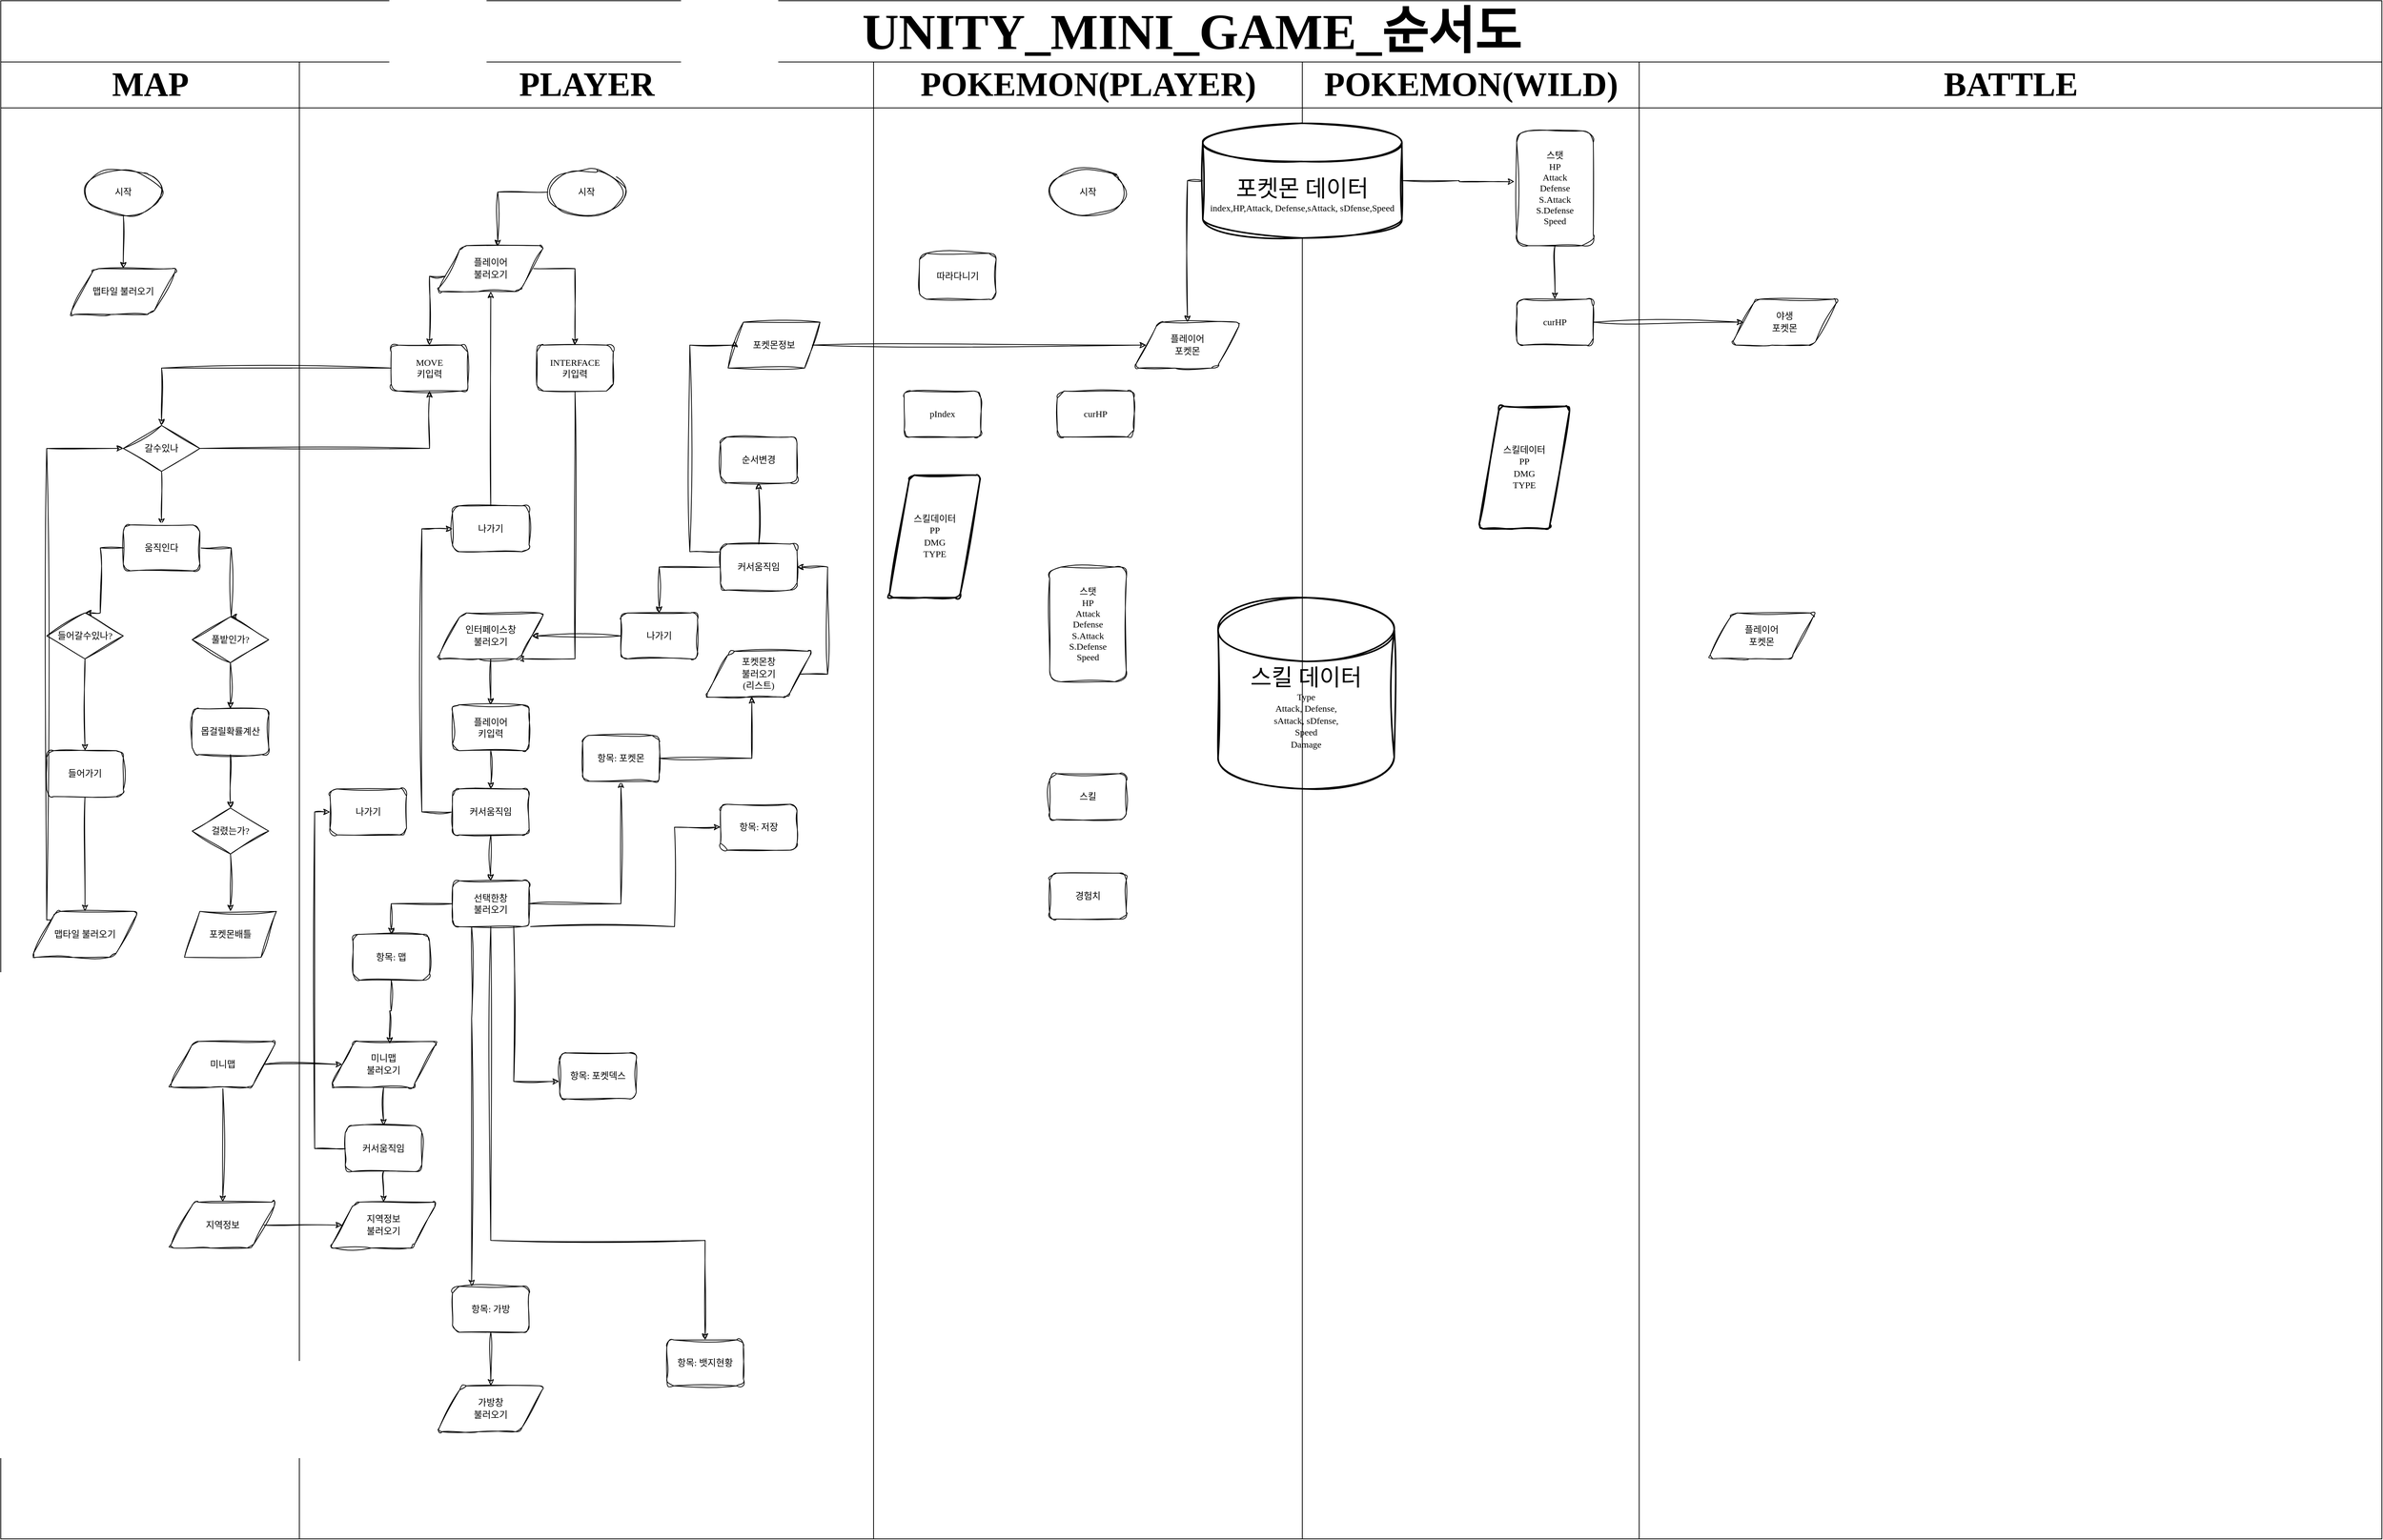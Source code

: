 <mxfile version="24.7.16">
  <diagram name="Page-1" id="74e2e168-ea6b-b213-b513-2b3c1d86103e">
    <mxGraphModel dx="3188" dy="1981" grid="1" gridSize="10" guides="1" tooltips="1" connect="1" arrows="1" fold="1" page="1" pageScale="1" pageWidth="1100" pageHeight="850" background="none" math="0" shadow="0">
      <root>
        <mxCell id="0" />
        <mxCell id="1" parent="0" />
        <mxCell id="77e6c97f196da883-1" value="&lt;font style=&quot;font-size: 66px;&quot;&gt;UNITY_MINI_GAME_순서도&lt;/font&gt;" style="swimlane;html=1;childLayout=stackLayout;startSize=80;rounded=0;shadow=0;labelBackgroundColor=none;strokeWidth=1;fontFamily=d2coding;fontSize=8;align=center;fillColor=default;" parent="1" vertex="1">
          <mxGeometry x="-340" y="-130" width="3110" height="2010" as="geometry" />
        </mxCell>
        <mxCell id="77e6c97f196da883-2" value="&lt;font style=&quot;font-size: 44px;&quot;&gt;MAP&lt;/font&gt;" style="swimlane;html=1;startSize=60;fontFamily=d2coding;" parent="77e6c97f196da883-1" vertex="1">
          <mxGeometry y="80" width="390" height="1930" as="geometry" />
        </mxCell>
        <mxCell id="EqBQepztjrXs0x6iY2Cr-128" style="edgeStyle=orthogonalEdgeStyle;rounded=0;sketch=1;hachureGap=4;jiggle=2;curveFitting=1;orthogonalLoop=1;jettySize=auto;html=1;entryX=0.5;entryY=0;entryDx=0;entryDy=0;fontFamily=Architects Daughter;fontSource=https%3A%2F%2Ffonts.googleapis.com%2Fcss%3Ffamily%3DArchitects%2BDaughter;" edge="1" parent="77e6c97f196da883-2" source="EqBQepztjrXs0x6iY2Cr-9" target="EqBQepztjrXs0x6iY2Cr-23">
          <mxGeometry relative="1" as="geometry" />
        </mxCell>
        <mxCell id="EqBQepztjrXs0x6iY2Cr-9" value="&lt;span style=&quot;font-size: 12px;&quot;&gt;들어가기&lt;/span&gt;" style="rounded=1;whiteSpace=wrap;html=1;shadow=0;labelBackgroundColor=none;strokeWidth=1;fontFamily=d2coding;fontSize=8;align=center;sketch=1;curveFitting=1;jiggle=2;" vertex="1" parent="77e6c97f196da883-2">
          <mxGeometry x="60" y="900" width="100" height="60" as="geometry" />
        </mxCell>
        <mxCell id="EqBQepztjrXs0x6iY2Cr-2" value="&lt;font style=&quot;font-size: 12px;&quot;&gt;시작&lt;/font&gt;" style="strokeWidth=1;html=1;shape=mxgraph.flowchart.start_1;whiteSpace=wrap;sketch=1;hachureGap=4;jiggle=2;curveFitting=1;fontFamily=d2coding;" vertex="1" parent="77e6c97f196da883-2">
          <mxGeometry x="110" y="140" width="100" height="60" as="geometry" />
        </mxCell>
        <mxCell id="EqBQepztjrXs0x6iY2Cr-11" style="edgeStyle=orthogonalEdgeStyle;rounded=0;sketch=1;hachureGap=4;jiggle=2;curveFitting=1;orthogonalLoop=1;jettySize=auto;html=1;entryX=0.5;entryY=0;entryDx=0;entryDy=0;fontFamily=Architects Daughter;fontSource=https%3A%2F%2Ffonts.googleapis.com%2Fcss%3Ffamily%3DArchitects%2BDaughter;" edge="1" parent="77e6c97f196da883-2" source="EqBQepztjrXs0x6iY2Cr-2" target="EqBQepztjrXs0x6iY2Cr-6">
          <mxGeometry relative="1" as="geometry" />
        </mxCell>
        <mxCell id="EqBQepztjrXs0x6iY2Cr-6" value="&lt;font face=&quot;d2coding&quot;&gt;맵타일 불러오기&lt;/font&gt;" style="shape=parallelogram;html=1;strokeWidth=1;perimeter=parallelogramPerimeter;whiteSpace=wrap;rounded=1;arcSize=12;size=0.23;hachureGap=4;fontFamily=Architects Daughter;fontSource=https%3A%2F%2Ffonts.googleapis.com%2Fcss%3Ffamily%3DArchitects%2BDaughter;fontStyle=0;strokeColor=default;sketch=1;curveFitting=1;jiggle=2;" vertex="1" parent="77e6c97f196da883-2">
          <mxGeometry x="90" y="270" width="140" height="60" as="geometry" />
        </mxCell>
        <mxCell id="EqBQepztjrXs0x6iY2Cr-23" value="&lt;font face=&quot;d2coding&quot;&gt;맵타일 불러오기&lt;/font&gt;" style="shape=parallelogram;html=1;strokeWidth=1;perimeter=parallelogramPerimeter;whiteSpace=wrap;rounded=1;arcSize=12;size=0.23;hachureGap=4;fontFamily=Architects Daughter;fontSource=https%3A%2F%2Ffonts.googleapis.com%2Fcss%3Ffamily%3DArchitects%2BDaughter;fontStyle=0;strokeColor=default;sketch=1;curveFitting=1;jiggle=2;" vertex="1" parent="77e6c97f196da883-2">
          <mxGeometry x="40" y="1110" width="140" height="60" as="geometry" />
        </mxCell>
        <mxCell id="EqBQepztjrXs0x6iY2Cr-127" style="edgeStyle=orthogonalEdgeStyle;rounded=0;sketch=1;hachureGap=4;jiggle=2;curveFitting=1;orthogonalLoop=1;jettySize=auto;html=1;entryX=0.5;entryY=0;entryDx=0;entryDy=0;fontFamily=Architects Daughter;fontSource=https%3A%2F%2Ffonts.googleapis.com%2Fcss%3Ffamily%3DArchitects%2BDaughter;" edge="1" parent="77e6c97f196da883-2" source="EqBQepztjrXs0x6iY2Cr-10" target="EqBQepztjrXs0x6iY2Cr-9">
          <mxGeometry relative="1" as="geometry" />
        </mxCell>
        <mxCell id="EqBQepztjrXs0x6iY2Cr-10" value="&lt;font style=&quot;font-size: 12px;&quot;&gt;들어갈수있나?&lt;/font&gt;" style="rhombus;whiteSpace=wrap;html=1;rounded=0;shadow=0;labelBackgroundColor=none;strokeWidth=1;fontFamily=d2coding;fontSize=8;align=center;sketch=1;curveFitting=1;jiggle=2;" vertex="1" parent="77e6c97f196da883-2">
          <mxGeometry x="60" y="720" width="100" height="60" as="geometry" />
        </mxCell>
        <mxCell id="77e6c97f196da883-3" value="&lt;font style=&quot;font-size: 44px;&quot;&gt;PLAYER&lt;/font&gt;" style="swimlane;html=1;startSize=60;fontFamily=d2coding;" parent="1" vertex="1">
          <mxGeometry x="50" y="-50" width="750" height="1930" as="geometry" />
        </mxCell>
        <mxCell id="EqBQepztjrXs0x6iY2Cr-15" style="edgeStyle=orthogonalEdgeStyle;rounded=0;sketch=1;hachureGap=4;jiggle=2;curveFitting=1;orthogonalLoop=1;jettySize=auto;html=1;entryX=0.5;entryY=0;entryDx=0;entryDy=0;fontFamily=Architects Daughter;fontSource=https%3A%2F%2Ffonts.googleapis.com%2Fcss%3Ffamily%3DArchitects%2BDaughter;" edge="1" parent="77e6c97f196da883-3" source="EqBQepztjrXs0x6iY2Cr-3" target="EqBQepztjrXs0x6iY2Cr-4">
          <mxGeometry relative="1" as="geometry" />
        </mxCell>
        <mxCell id="EqBQepztjrXs0x6iY2Cr-3" value="&lt;font style=&quot;font-size: 12px;&quot;&gt;갈수있나&lt;/font&gt;" style="rhombus;whiteSpace=wrap;html=1;rounded=0;shadow=0;labelBackgroundColor=none;strokeWidth=1;fontFamily=d2coding;fontSize=8;align=center;sketch=1;curveFitting=1;jiggle=2;" vertex="1" parent="77e6c97f196da883-3">
          <mxGeometry x="-230" y="475" width="100" height="60" as="geometry" />
        </mxCell>
        <mxCell id="EqBQepztjrXs0x6iY2Cr-25" style="edgeStyle=orthogonalEdgeStyle;rounded=0;sketch=1;hachureGap=4;jiggle=2;curveFitting=1;orthogonalLoop=1;jettySize=auto;html=1;fontFamily=Architects Daughter;fontSource=https%3A%2F%2Ffonts.googleapis.com%2Fcss%3Ffamily%3DArchitects%2BDaughter;entryX=0.5;entryY=0;entryDx=0;entryDy=0;" edge="1" parent="77e6c97f196da883-3" source="EqBQepztjrXs0x6iY2Cr-4" target="EqBQepztjrXs0x6iY2Cr-5">
          <mxGeometry relative="1" as="geometry">
            <mxPoint x="-90" y="720" as="targetPoint" />
            <Array as="points">
              <mxPoint x="-89" y="635" />
            </Array>
          </mxGeometry>
        </mxCell>
        <mxCell id="EqBQepztjrXs0x6iY2Cr-4" value="&lt;font style=&quot;font-size: 12px;&quot;&gt;움직인다&lt;/font&gt;" style="rounded=1;whiteSpace=wrap;html=1;shadow=0;labelBackgroundColor=none;strokeWidth=1;fontFamily=d2coding;fontSize=8;align=center;sketch=1;curveFitting=1;jiggle=2;" vertex="1" parent="77e6c97f196da883-3">
          <mxGeometry x="-230" y="605" width="100" height="60" as="geometry" />
        </mxCell>
        <mxCell id="EqBQepztjrXs0x6iY2Cr-19" style="edgeStyle=orthogonalEdgeStyle;rounded=0;sketch=1;hachureGap=4;jiggle=2;curveFitting=1;orthogonalLoop=1;jettySize=auto;html=1;entryX=0.5;entryY=0;entryDx=0;entryDy=0;fontFamily=Architects Daughter;fontSource=https%3A%2F%2Ffonts.googleapis.com%2Fcss%3Ffamily%3DArchitects%2BDaughter;" edge="1" parent="77e6c97f196da883-3" source="EqBQepztjrXs0x6iY2Cr-5" target="EqBQepztjrXs0x6iY2Cr-7">
          <mxGeometry relative="1" as="geometry" />
        </mxCell>
        <mxCell id="EqBQepztjrXs0x6iY2Cr-5" value="&lt;font style=&quot;font-size: 12px;&quot;&gt;풀밭인가?&lt;/font&gt;" style="rhombus;whiteSpace=wrap;html=1;rounded=0;shadow=0;labelBackgroundColor=none;strokeWidth=1;fontFamily=d2coding;fontSize=8;align=center;sketch=1;curveFitting=1;jiggle=2;" vertex="1" parent="77e6c97f196da883-3">
          <mxGeometry x="-140" y="725" width="100" height="60" as="geometry" />
        </mxCell>
        <mxCell id="EqBQepztjrXs0x6iY2Cr-22" style="edgeStyle=orthogonalEdgeStyle;rounded=0;sketch=1;hachureGap=4;jiggle=2;curveFitting=1;orthogonalLoop=1;jettySize=auto;html=1;entryX=0.5;entryY=0;entryDx=0;entryDy=0;fontFamily=Architects Daughter;fontSource=https%3A%2F%2Ffonts.googleapis.com%2Fcss%3Ffamily%3DArchitects%2BDaughter;" edge="1" parent="77e6c97f196da883-3" source="EqBQepztjrXs0x6iY2Cr-7" target="EqBQepztjrXs0x6iY2Cr-8">
          <mxGeometry relative="1" as="geometry" />
        </mxCell>
        <mxCell id="EqBQepztjrXs0x6iY2Cr-7" value="&lt;font style=&quot;font-size: 12px;&quot;&gt;몹걸릴확률계산&lt;/font&gt;" style="rounded=1;whiteSpace=wrap;html=1;shadow=0;labelBackgroundColor=none;strokeWidth=1;fontFamily=d2coding;fontSize=8;align=center;sketch=1;curveFitting=1;jiggle=2;" vertex="1" parent="77e6c97f196da883-3">
          <mxGeometry x="-140" y="845" width="100" height="60" as="geometry" />
        </mxCell>
        <mxCell id="EqBQepztjrXs0x6iY2Cr-29" style="edgeStyle=orthogonalEdgeStyle;rounded=0;sketch=1;hachureGap=4;jiggle=2;curveFitting=1;orthogonalLoop=1;jettySize=auto;html=1;fontFamily=Architects Daughter;fontSource=https%3A%2F%2Ffonts.googleapis.com%2Fcss%3Ffamily%3DArchitects%2BDaughter;" edge="1" parent="77e6c97f196da883-3" source="EqBQepztjrXs0x6iY2Cr-8" target="EqBQepztjrXs0x6iY2Cr-28">
          <mxGeometry relative="1" as="geometry" />
        </mxCell>
        <mxCell id="EqBQepztjrXs0x6iY2Cr-8" value="&lt;font style=&quot;font-size: 12px;&quot;&gt;걸렸는가?&lt;/font&gt;" style="rhombus;whiteSpace=wrap;html=1;rounded=0;shadow=0;labelBackgroundColor=none;strokeWidth=1;fontFamily=d2coding;fontSize=8;align=center;sketch=1;curveFitting=1;jiggle=2;" vertex="1" parent="77e6c97f196da883-3">
          <mxGeometry x="-140" y="975" width="100" height="60" as="geometry" />
        </mxCell>
        <mxCell id="EqBQepztjrXs0x6iY2Cr-28" value="&lt;font face=&quot;d2coding&quot;&gt;포켓몬배틀&lt;/font&gt;" style="shape=parallelogram;perimeter=parallelogramPerimeter;whiteSpace=wrap;html=1;fixedSize=1;sketch=1;hachureGap=4;jiggle=2;curveFitting=1;fontFamily=Architects Daughter;fontSource=https%3A%2F%2Ffonts.googleapis.com%2Fcss%3Ffamily%3DArchitects%2BDaughter;" vertex="1" parent="77e6c97f196da883-3">
          <mxGeometry x="-150" y="1110" width="120" height="60" as="geometry" />
        </mxCell>
        <mxCell id="EqBQepztjrXs0x6iY2Cr-113" style="edgeStyle=orthogonalEdgeStyle;rounded=0;sketch=1;hachureGap=4;jiggle=2;curveFitting=1;orthogonalLoop=1;jettySize=auto;html=1;entryX=0.5;entryY=0;entryDx=0;entryDy=0;fontFamily=Architects Daughter;fontSource=https%3A%2F%2Ffonts.googleapis.com%2Fcss%3Ffamily%3DArchitects%2BDaughter;" edge="1" parent="77e6c97f196da883-3" source="EqBQepztjrXs0x6iY2Cr-56" target="EqBQepztjrXs0x6iY2Cr-110">
          <mxGeometry relative="1" as="geometry" />
        </mxCell>
        <mxCell id="EqBQepztjrXs0x6iY2Cr-56" value="&lt;font face=&quot;d2coding&quot;&gt;미니맵&lt;/font&gt;" style="shape=parallelogram;html=1;strokeWidth=1;perimeter=parallelogramPerimeter;whiteSpace=wrap;rounded=1;arcSize=12;size=0.23;hachureGap=4;fontFamily=Architects Daughter;fontSource=https%3A%2F%2Ffonts.googleapis.com%2Fcss%3Ffamily%3DArchitects%2BDaughter;fontStyle=0;strokeColor=default;sketch=1;curveFitting=1;jiggle=2;" vertex="1" parent="77e6c97f196da883-3">
          <mxGeometry x="-170" y="1280" width="140" height="60" as="geometry" />
        </mxCell>
        <mxCell id="EqBQepztjrXs0x6iY2Cr-110" value="&lt;font face=&quot;d2coding&quot;&gt;지역정보&lt;/font&gt;" style="shape=parallelogram;html=1;strokeWidth=1;perimeter=parallelogramPerimeter;whiteSpace=wrap;rounded=1;arcSize=12;size=0.23;hachureGap=4;fontFamily=Architects Daughter;fontSource=https%3A%2F%2Ffonts.googleapis.com%2Fcss%3Ffamily%3DArchitects%2BDaughter;fontStyle=0;strokeColor=default;sketch=1;curveFitting=1;jiggle=2;" vertex="1" parent="77e6c97f196da883-3">
          <mxGeometry x="-170" y="1490" width="140" height="60" as="geometry" />
        </mxCell>
        <mxCell id="EqBQepztjrXs0x6iY2Cr-38" style="edgeStyle=orthogonalEdgeStyle;rounded=0;sketch=1;hachureGap=4;jiggle=2;curveFitting=1;orthogonalLoop=1;jettySize=auto;html=1;entryX=0.5;entryY=0;entryDx=0;entryDy=0;fontFamily=Architects Daughter;fontSource=https%3A%2F%2Ffonts.googleapis.com%2Fcss%3Ffamily%3DArchitects%2BDaughter;" edge="1" parent="77e6c97f196da883-3" source="EqBQepztjrXs0x6iY2Cr-31" target="EqBQepztjrXs0x6iY2Cr-32">
          <mxGeometry relative="1" as="geometry">
            <Array as="points">
              <mxPoint x="170" y="280" />
            </Array>
          </mxGeometry>
        </mxCell>
        <mxCell id="EqBQepztjrXs0x6iY2Cr-91" style="edgeStyle=orthogonalEdgeStyle;rounded=0;sketch=1;hachureGap=4;jiggle=2;curveFitting=1;orthogonalLoop=1;jettySize=auto;html=1;entryX=0.5;entryY=0;entryDx=0;entryDy=0;fontFamily=Architects Daughter;fontSource=https%3A%2F%2Ffonts.googleapis.com%2Fcss%3Ffamily%3DArchitects%2BDaughter;" edge="1" parent="77e6c97f196da883-3" source="EqBQepztjrXs0x6iY2Cr-31" target="EqBQepztjrXs0x6iY2Cr-36">
          <mxGeometry relative="1" as="geometry">
            <Array as="points">
              <mxPoint x="360" y="270" />
            </Array>
          </mxGeometry>
        </mxCell>
        <mxCell id="EqBQepztjrXs0x6iY2Cr-31" value="&lt;font face=&quot;d2coding&quot;&gt;플레이어&lt;/font&gt;&lt;div&gt;&lt;font face=&quot;d2coding&quot;&gt;불러오기&lt;/font&gt;&lt;/div&gt;" style="shape=parallelogram;html=1;strokeWidth=1;perimeter=parallelogramPerimeter;whiteSpace=wrap;rounded=1;arcSize=12;size=0.23;hachureGap=4;fontFamily=Architects Daughter;fontSource=https%3A%2F%2Ffonts.googleapis.com%2Fcss%3Ffamily%3DArchitects%2BDaughter;fontStyle=0;strokeColor=default;sketch=1;curveFitting=1;jiggle=2;" vertex="1" parent="77e6c97f196da883-3">
          <mxGeometry x="180" y="240" width="140" height="60" as="geometry" />
        </mxCell>
        <mxCell id="EqBQepztjrXs0x6iY2Cr-32" value="&lt;font style=&quot;font-size: 12px;&quot;&gt;MOVE&lt;/font&gt;&lt;div&gt;&lt;font style=&quot;font-size: 12px;&quot;&gt;키입력&lt;/font&gt;&lt;/div&gt;" style="rounded=1;whiteSpace=wrap;html=1;shadow=0;labelBackgroundColor=none;strokeWidth=1;fontFamily=d2coding;fontSize=8;align=center;sketch=1;curveFitting=1;jiggle=2;" vertex="1" parent="77e6c97f196da883-3">
          <mxGeometry x="120" y="370" width="100" height="60" as="geometry" />
        </mxCell>
        <mxCell id="EqBQepztjrXs0x6iY2Cr-92" style="edgeStyle=orthogonalEdgeStyle;rounded=0;sketch=1;hachureGap=4;jiggle=2;curveFitting=1;orthogonalLoop=1;jettySize=auto;html=1;entryX=0.75;entryY=1;entryDx=0;entryDy=0;fontFamily=Architects Daughter;fontSource=https%3A%2F%2Ffonts.googleapis.com%2Fcss%3Ffamily%3DArchitects%2BDaughter;" edge="1" parent="77e6c97f196da883-3" source="EqBQepztjrXs0x6iY2Cr-36" target="EqBQepztjrXs0x6iY2Cr-40">
          <mxGeometry relative="1" as="geometry">
            <Array as="points">
              <mxPoint x="360" y="780" />
            </Array>
          </mxGeometry>
        </mxCell>
        <mxCell id="EqBQepztjrXs0x6iY2Cr-36" value="&lt;span style=&quot;font-size: 12px;&quot;&gt;INTERFACE&lt;/span&gt;&lt;br&gt;&lt;div&gt;&lt;font style=&quot;font-size: 12px;&quot;&gt;키입력&lt;/font&gt;&lt;/div&gt;" style="rounded=1;whiteSpace=wrap;html=1;shadow=0;labelBackgroundColor=none;strokeWidth=1;fontFamily=d2coding;fontSize=8;align=center;sketch=1;curveFitting=1;jiggle=2;" vertex="1" parent="77e6c97f196da883-3">
          <mxGeometry x="310" y="370" width="100" height="60" as="geometry" />
        </mxCell>
        <mxCell id="EqBQepztjrXs0x6iY2Cr-45" style="edgeStyle=orthogonalEdgeStyle;rounded=0;sketch=1;hachureGap=4;jiggle=2;curveFitting=1;orthogonalLoop=1;jettySize=auto;html=1;fontFamily=Architects Daughter;fontSource=https%3A%2F%2Ffonts.googleapis.com%2Fcss%3Ffamily%3DArchitects%2BDaughter;" edge="1" parent="77e6c97f196da883-3" source="EqBQepztjrXs0x6iY2Cr-40" target="EqBQepztjrXs0x6iY2Cr-41">
          <mxGeometry relative="1" as="geometry" />
        </mxCell>
        <mxCell id="EqBQepztjrXs0x6iY2Cr-40" value="&lt;font face=&quot;d2coding&quot;&gt;인터페이스창&lt;/font&gt;&lt;div&gt;&lt;font face=&quot;d2coding&quot;&gt;불러오기&lt;/font&gt;&lt;/div&gt;" style="shape=parallelogram;html=1;strokeWidth=1;perimeter=parallelogramPerimeter;whiteSpace=wrap;rounded=1;arcSize=12;size=0.23;hachureGap=4;fontFamily=Architects Daughter;fontSource=https%3A%2F%2Ffonts.googleapis.com%2Fcss%3Ffamily%3DArchitects%2BDaughter;fontStyle=0;strokeColor=default;sketch=1;curveFitting=1;jiggle=2;" vertex="1" parent="77e6c97f196da883-3">
          <mxGeometry x="180" y="720" width="140" height="60" as="geometry" />
        </mxCell>
        <mxCell id="EqBQepztjrXs0x6iY2Cr-46" style="edgeStyle=orthogonalEdgeStyle;rounded=0;sketch=1;hachureGap=4;jiggle=2;curveFitting=1;orthogonalLoop=1;jettySize=auto;html=1;entryX=0.5;entryY=0;entryDx=0;entryDy=0;fontFamily=Architects Daughter;fontSource=https%3A%2F%2Ffonts.googleapis.com%2Fcss%3Ffamily%3DArchitects%2BDaughter;" edge="1" parent="77e6c97f196da883-3" source="EqBQepztjrXs0x6iY2Cr-41" target="EqBQepztjrXs0x6iY2Cr-42">
          <mxGeometry relative="1" as="geometry" />
        </mxCell>
        <mxCell id="EqBQepztjrXs0x6iY2Cr-41" value="&lt;span style=&quot;font-size: 12px;&quot;&gt;플레이어&lt;/span&gt;&lt;br&gt;&lt;div&gt;&lt;font style=&quot;font-size: 12px;&quot;&gt;키입력&lt;/font&gt;&lt;/div&gt;" style="rounded=1;whiteSpace=wrap;html=1;shadow=0;labelBackgroundColor=none;strokeWidth=1;fontFamily=d2coding;fontSize=8;align=center;sketch=1;curveFitting=1;jiggle=2;" vertex="1" parent="77e6c97f196da883-3">
          <mxGeometry x="200" y="840" width="100" height="60" as="geometry" />
        </mxCell>
        <mxCell id="EqBQepztjrXs0x6iY2Cr-49" style="edgeStyle=orthogonalEdgeStyle;rounded=0;sketch=1;hachureGap=4;jiggle=2;curveFitting=1;orthogonalLoop=1;jettySize=auto;html=1;entryX=0.5;entryY=0;entryDx=0;entryDy=0;fontFamily=Architects Daughter;fontSource=https%3A%2F%2Ffonts.googleapis.com%2Fcss%3Ffamily%3DArchitects%2BDaughter;" edge="1" parent="77e6c97f196da883-3" source="EqBQepztjrXs0x6iY2Cr-42" target="EqBQepztjrXs0x6iY2Cr-48">
          <mxGeometry relative="1" as="geometry" />
        </mxCell>
        <mxCell id="EqBQepztjrXs0x6iY2Cr-101" style="edgeStyle=orthogonalEdgeStyle;rounded=0;sketch=1;hachureGap=4;jiggle=2;curveFitting=1;orthogonalLoop=1;jettySize=auto;html=1;entryX=0;entryY=0.5;entryDx=0;entryDy=0;fontFamily=Architects Daughter;fontSource=https%3A%2F%2Ffonts.googleapis.com%2Fcss%3Ffamily%3DArchitects%2BDaughter;" edge="1" parent="77e6c97f196da883-3" source="EqBQepztjrXs0x6iY2Cr-42" target="EqBQepztjrXs0x6iY2Cr-62">
          <mxGeometry relative="1" as="geometry">
            <Array as="points">
              <mxPoint x="160" y="980" />
              <mxPoint x="160" y="610" />
            </Array>
          </mxGeometry>
        </mxCell>
        <mxCell id="EqBQepztjrXs0x6iY2Cr-42" value="&lt;span style=&quot;font-size: 12px;&quot;&gt;커서움직임&lt;/span&gt;" style="rounded=1;whiteSpace=wrap;html=1;shadow=0;labelBackgroundColor=none;strokeWidth=1;fontFamily=d2coding;fontSize=8;align=center;sketch=1;curveFitting=1;jiggle=2;" vertex="1" parent="77e6c97f196da883-3">
          <mxGeometry x="200" y="950" width="100" height="60" as="geometry" />
        </mxCell>
        <mxCell id="EqBQepztjrXs0x6iY2Cr-68" style="edgeStyle=orthogonalEdgeStyle;rounded=0;sketch=1;hachureGap=4;jiggle=2;curveFitting=1;orthogonalLoop=1;jettySize=auto;html=1;entryX=0.5;entryY=0;entryDx=0;entryDy=0;fontFamily=Architects Daughter;fontSource=https%3A%2F%2Ffonts.googleapis.com%2Fcss%3Ffamily%3DArchitects%2BDaughter;" edge="1" parent="77e6c97f196da883-3" source="EqBQepztjrXs0x6iY2Cr-48" target="EqBQepztjrXs0x6iY2Cr-65">
          <mxGeometry relative="1" as="geometry" />
        </mxCell>
        <mxCell id="EqBQepztjrXs0x6iY2Cr-72" style="edgeStyle=orthogonalEdgeStyle;rounded=0;sketch=1;hachureGap=4;jiggle=2;curveFitting=1;orthogonalLoop=1;jettySize=auto;html=1;entryX=0;entryY=0.5;entryDx=0;entryDy=0;fontFamily=Architects Daughter;fontSource=https%3A%2F%2Ffonts.googleapis.com%2Fcss%3Ffamily%3DArchitects%2BDaughter;" edge="1" parent="77e6c97f196da883-3" source="EqBQepztjrXs0x6iY2Cr-48" target="EqBQepztjrXs0x6iY2Cr-61">
          <mxGeometry relative="1" as="geometry">
            <Array as="points">
              <mxPoint x="490" y="1130" />
              <mxPoint x="490" y="1000" />
            </Array>
          </mxGeometry>
        </mxCell>
        <mxCell id="EqBQepztjrXs0x6iY2Cr-76" style="edgeStyle=orthogonalEdgeStyle;rounded=0;sketch=1;hachureGap=4;jiggle=2;curveFitting=1;orthogonalLoop=1;jettySize=auto;html=1;entryX=0.25;entryY=0;entryDx=0;entryDy=0;fontFamily=Architects Daughter;fontSource=https%3A%2F%2Ffonts.googleapis.com%2Fcss%3Ffamily%3DArchitects%2BDaughter;" edge="1" parent="77e6c97f196da883-3" source="EqBQepztjrXs0x6iY2Cr-48" target="EqBQepztjrXs0x6iY2Cr-67">
          <mxGeometry relative="1" as="geometry">
            <Array as="points">
              <mxPoint x="225" y="1250" />
              <mxPoint x="225" y="1250" />
            </Array>
          </mxGeometry>
        </mxCell>
        <mxCell id="EqBQepztjrXs0x6iY2Cr-79" style="edgeStyle=orthogonalEdgeStyle;rounded=0;sketch=1;hachureGap=4;jiggle=2;curveFitting=1;orthogonalLoop=1;jettySize=auto;html=1;entryX=0.5;entryY=0;entryDx=0;entryDy=0;fontFamily=Architects Daughter;fontSource=https%3A%2F%2Ffonts.googleapis.com%2Fcss%3Ffamily%3DArchitects%2BDaughter;" edge="1" parent="77e6c97f196da883-3" source="EqBQepztjrXs0x6iY2Cr-48" target="EqBQepztjrXs0x6iY2Cr-78">
          <mxGeometry relative="1" as="geometry">
            <Array as="points">
              <mxPoint x="250" y="1540" />
              <mxPoint x="530" y="1540" />
            </Array>
          </mxGeometry>
        </mxCell>
        <mxCell id="EqBQepztjrXs0x6iY2Cr-102" style="edgeStyle=orthogonalEdgeStyle;rounded=0;sketch=1;hachureGap=4;jiggle=2;curveFitting=1;orthogonalLoop=1;jettySize=auto;html=1;entryX=0.5;entryY=1;entryDx=0;entryDy=0;fontFamily=Architects Daughter;fontSource=https%3A%2F%2Ffonts.googleapis.com%2Fcss%3Ffamily%3DArchitects%2BDaughter;" edge="1" parent="77e6c97f196da883-3" source="EqBQepztjrXs0x6iY2Cr-48" target="EqBQepztjrXs0x6iY2Cr-66">
          <mxGeometry relative="1" as="geometry" />
        </mxCell>
        <mxCell id="EqBQepztjrXs0x6iY2Cr-48" value="&lt;span style=&quot;font-size: 12px;&quot;&gt;선택한창&lt;/span&gt;&lt;div&gt;&lt;span style=&quot;font-size: 12px;&quot;&gt;불러오기&lt;/span&gt;&lt;/div&gt;" style="rounded=1;whiteSpace=wrap;html=1;shadow=0;labelBackgroundColor=none;strokeWidth=1;fontFamily=d2coding;fontSize=8;align=center;sketch=1;curveFitting=1;jiggle=2;" vertex="1" parent="77e6c97f196da883-3">
          <mxGeometry x="200" y="1070" width="100" height="60" as="geometry" />
        </mxCell>
        <mxCell id="EqBQepztjrXs0x6iY2Cr-89" style="edgeStyle=orthogonalEdgeStyle;rounded=0;sketch=1;hachureGap=4;jiggle=2;curveFitting=1;orthogonalLoop=1;jettySize=auto;html=1;entryX=1;entryY=0.5;entryDx=0;entryDy=0;fontFamily=Architects Daughter;fontSource=https%3A%2F%2Ffonts.googleapis.com%2Fcss%3Ffamily%3DArchitects%2BDaughter;" edge="1" parent="77e6c97f196da883-3" source="EqBQepztjrXs0x6iY2Cr-50" target="EqBQepztjrXs0x6iY2Cr-51">
          <mxGeometry relative="1" as="geometry">
            <Array as="points">
              <mxPoint x="690" y="800" />
              <mxPoint x="690" y="660" />
            </Array>
          </mxGeometry>
        </mxCell>
        <mxCell id="EqBQepztjrXs0x6iY2Cr-50" value="&lt;font face=&quot;d2coding&quot;&gt;포켓몬창&lt;/font&gt;&lt;div&gt;&lt;font face=&quot;d2coding&quot;&gt;불러오기&lt;/font&gt;&lt;/div&gt;&lt;div&gt;&lt;font face=&quot;d2coding&quot;&gt;(리스트)&lt;/font&gt;&lt;/div&gt;" style="shape=parallelogram;html=1;strokeWidth=1;perimeter=parallelogramPerimeter;whiteSpace=wrap;rounded=1;arcSize=12;size=0.23;hachureGap=4;fontFamily=Architects Daughter;fontSource=https%3A%2F%2Ffonts.googleapis.com%2Fcss%3Ffamily%3DArchitects%2BDaughter;fontStyle=0;strokeColor=default;sketch=1;curveFitting=1;jiggle=2;" vertex="1" parent="77e6c97f196da883-3">
          <mxGeometry x="530" y="770" width="140" height="60" as="geometry" />
        </mxCell>
        <mxCell id="EqBQepztjrXs0x6iY2Cr-88" style="edgeStyle=orthogonalEdgeStyle;rounded=0;sketch=1;hachureGap=4;jiggle=2;curveFitting=1;orthogonalLoop=1;jettySize=auto;html=1;exitX=0.5;exitY=0;exitDx=0;exitDy=0;entryX=0.5;entryY=1;entryDx=0;entryDy=0;fontFamily=Architects Daughter;fontSource=https%3A%2F%2Ffonts.googleapis.com%2Fcss%3Ffamily%3DArchitects%2BDaughter;" edge="1" parent="77e6c97f196da883-3" source="EqBQepztjrXs0x6iY2Cr-51" target="EqBQepztjrXs0x6iY2Cr-53">
          <mxGeometry relative="1" as="geometry" />
        </mxCell>
        <mxCell id="EqBQepztjrXs0x6iY2Cr-94" style="edgeStyle=orthogonalEdgeStyle;rounded=0;sketch=1;hachureGap=4;jiggle=2;curveFitting=1;orthogonalLoop=1;jettySize=auto;html=1;entryX=0.5;entryY=0;entryDx=0;entryDy=0;fontFamily=Architects Daughter;fontSource=https%3A%2F%2Ffonts.googleapis.com%2Fcss%3Ffamily%3DArchitects%2BDaughter;" edge="1" parent="77e6c97f196da883-3" source="EqBQepztjrXs0x6iY2Cr-51" target="EqBQepztjrXs0x6iY2Cr-59">
          <mxGeometry relative="1" as="geometry" />
        </mxCell>
        <mxCell id="EqBQepztjrXs0x6iY2Cr-51" value="&lt;span style=&quot;font-size: 12px;&quot;&gt;커서움직임&lt;/span&gt;" style="rounded=1;whiteSpace=wrap;html=1;shadow=0;labelBackgroundColor=none;strokeWidth=1;fontFamily=d2coding;fontSize=8;align=center;sketch=1;curveFitting=1;jiggle=2;" vertex="1" parent="77e6c97f196da883-3">
          <mxGeometry x="550" y="630" width="100" height="60" as="geometry" />
        </mxCell>
        <mxCell id="EqBQepztjrXs0x6iY2Cr-52" value="&lt;font face=&quot;d2coding&quot;&gt;포켓몬정보&lt;/font&gt;" style="shape=parallelogram;perimeter=parallelogramPerimeter;whiteSpace=wrap;html=1;fixedSize=1;sketch=1;hachureGap=4;jiggle=2;curveFitting=1;fontFamily=Architects Daughter;fontSource=https%3A%2F%2Ffonts.googleapis.com%2Fcss%3Ffamily%3DArchitects%2BDaughter;" vertex="1" parent="77e6c97f196da883-3">
          <mxGeometry x="560" y="340" width="120" height="60" as="geometry" />
        </mxCell>
        <mxCell id="EqBQepztjrXs0x6iY2Cr-53" value="&lt;span style=&quot;font-size: 12px;&quot;&gt;순서변경&lt;/span&gt;" style="rounded=1;whiteSpace=wrap;html=1;shadow=0;labelBackgroundColor=none;strokeWidth=1;fontFamily=d2coding;fontSize=8;align=center;sketch=1;curveFitting=1;jiggle=2;" vertex="1" parent="77e6c97f196da883-3">
          <mxGeometry x="550" y="490" width="100" height="60" as="geometry" />
        </mxCell>
        <mxCell id="EqBQepztjrXs0x6iY2Cr-54" value="&lt;span style=&quot;font-size: 12px;&quot;&gt;나가기&lt;/span&gt;" style="rounded=1;whiteSpace=wrap;html=1;shadow=0;labelBackgroundColor=none;strokeWidth=1;fontFamily=d2coding;fontSize=8;align=center;sketch=1;curveFitting=1;jiggle=2;" vertex="1" parent="77e6c97f196da883-3">
          <mxGeometry x="40" y="950" width="100" height="60" as="geometry" />
        </mxCell>
        <mxCell id="EqBQepztjrXs0x6iY2Cr-107" style="edgeStyle=orthogonalEdgeStyle;rounded=0;sketch=1;hachureGap=4;jiggle=2;curveFitting=1;orthogonalLoop=1;jettySize=auto;html=1;fontFamily=Architects Daughter;fontSource=https%3A%2F%2Ffonts.googleapis.com%2Fcss%3Ffamily%3DArchitects%2BDaughter;" edge="1" parent="77e6c97f196da883-3" source="EqBQepztjrXs0x6iY2Cr-55" target="EqBQepztjrXs0x6iY2Cr-57">
          <mxGeometry relative="1" as="geometry" />
        </mxCell>
        <mxCell id="EqBQepztjrXs0x6iY2Cr-55" value="&lt;font face=&quot;d2coding&quot;&gt;미니맵&lt;/font&gt;&lt;div&gt;&lt;font face=&quot;d2coding&quot;&gt;불러오기&lt;/font&gt;&lt;/div&gt;" style="shape=parallelogram;html=1;strokeWidth=1;perimeter=parallelogramPerimeter;whiteSpace=wrap;rounded=1;arcSize=12;size=0.23;hachureGap=4;fontFamily=Architects Daughter;fontSource=https%3A%2F%2Ffonts.googleapis.com%2Fcss%3Ffamily%3DArchitects%2BDaughter;fontStyle=0;strokeColor=default;sketch=1;curveFitting=1;jiggle=2;" vertex="1" parent="77e6c97f196da883-3">
          <mxGeometry x="40" y="1280" width="140" height="60" as="geometry" />
        </mxCell>
        <mxCell id="EqBQepztjrXs0x6iY2Cr-108" style="edgeStyle=orthogonalEdgeStyle;rounded=0;sketch=1;hachureGap=4;jiggle=2;curveFitting=1;orthogonalLoop=1;jettySize=auto;html=1;fontFamily=Architects Daughter;fontSource=https%3A%2F%2Ffonts.googleapis.com%2Fcss%3Ffamily%3DArchitects%2BDaughter;" edge="1" parent="77e6c97f196da883-3" source="EqBQepztjrXs0x6iY2Cr-57" target="EqBQepztjrXs0x6iY2Cr-58">
          <mxGeometry relative="1" as="geometry" />
        </mxCell>
        <mxCell id="EqBQepztjrXs0x6iY2Cr-109" style="edgeStyle=orthogonalEdgeStyle;rounded=0;sketch=1;hachureGap=4;jiggle=2;curveFitting=1;orthogonalLoop=1;jettySize=auto;html=1;entryX=0;entryY=0.5;entryDx=0;entryDy=0;fontFamily=Architects Daughter;fontSource=https%3A%2F%2Ffonts.googleapis.com%2Fcss%3Ffamily%3DArchitects%2BDaughter;" edge="1" parent="77e6c97f196da883-3" source="EqBQepztjrXs0x6iY2Cr-57" target="EqBQepztjrXs0x6iY2Cr-54">
          <mxGeometry relative="1" as="geometry">
            <Array as="points">
              <mxPoint x="20" y="1420" />
              <mxPoint x="20" y="980" />
            </Array>
          </mxGeometry>
        </mxCell>
        <mxCell id="EqBQepztjrXs0x6iY2Cr-57" value="&lt;span style=&quot;font-size: 12px;&quot;&gt;커서움직임&lt;/span&gt;" style="rounded=1;whiteSpace=wrap;html=1;shadow=0;labelBackgroundColor=none;strokeWidth=1;fontFamily=d2coding;fontSize=8;align=center;sketch=1;curveFitting=1;jiggle=2;" vertex="1" parent="77e6c97f196da883-3">
          <mxGeometry x="60" y="1390" width="100" height="60" as="geometry" />
        </mxCell>
        <mxCell id="EqBQepztjrXs0x6iY2Cr-58" value="&lt;font face=&quot;d2coding&quot;&gt;지역정보&lt;/font&gt;&lt;div&gt;&lt;font face=&quot;d2coding&quot;&gt;불러오기&lt;/font&gt;&lt;/div&gt;" style="shape=parallelogram;html=1;strokeWidth=1;perimeter=parallelogramPerimeter;whiteSpace=wrap;rounded=1;arcSize=12;size=0.23;hachureGap=4;fontFamily=Architects Daughter;fontSource=https%3A%2F%2Ffonts.googleapis.com%2Fcss%3Ffamily%3DArchitects%2BDaughter;fontStyle=0;strokeColor=default;sketch=1;curveFitting=1;jiggle=2;" vertex="1" parent="77e6c97f196da883-3">
          <mxGeometry x="40" y="1490" width="140" height="60" as="geometry" />
        </mxCell>
        <mxCell id="EqBQepztjrXs0x6iY2Cr-93" style="edgeStyle=orthogonalEdgeStyle;rounded=0;sketch=1;hachureGap=4;jiggle=2;curveFitting=1;orthogonalLoop=1;jettySize=auto;html=1;fontFamily=Architects Daughter;fontSource=https%3A%2F%2Ffonts.googleapis.com%2Fcss%3Ffamily%3DArchitects%2BDaughter;" edge="1" parent="77e6c97f196da883-3" source="EqBQepztjrXs0x6iY2Cr-59" target="EqBQepztjrXs0x6iY2Cr-40">
          <mxGeometry relative="1" as="geometry" />
        </mxCell>
        <mxCell id="EqBQepztjrXs0x6iY2Cr-59" value="&lt;span style=&quot;font-size: 12px;&quot;&gt;나가기&lt;/span&gt;" style="rounded=1;whiteSpace=wrap;html=1;shadow=0;labelBackgroundColor=none;strokeWidth=1;fontFamily=d2coding;fontSize=8;align=center;sketch=1;curveFitting=1;jiggle=2;" vertex="1" parent="77e6c97f196da883-3">
          <mxGeometry x="420" y="720" width="100" height="60" as="geometry" />
        </mxCell>
        <mxCell id="EqBQepztjrXs0x6iY2Cr-60" value="&lt;font face=&quot;d2coding&quot;&gt;가방창&lt;/font&gt;&lt;div&gt;&lt;font face=&quot;d2coding&quot;&gt;불러오기&lt;/font&gt;&lt;/div&gt;" style="shape=parallelogram;html=1;strokeWidth=1;perimeter=parallelogramPerimeter;whiteSpace=wrap;rounded=1;arcSize=12;size=0.23;hachureGap=4;fontFamily=Architects Daughter;fontSource=https%3A%2F%2Ffonts.googleapis.com%2Fcss%3Ffamily%3DArchitects%2BDaughter;fontStyle=0;strokeColor=default;sketch=1;curveFitting=1;jiggle=2;" vertex="1" parent="77e6c97f196da883-3">
          <mxGeometry x="180" y="1730" width="140" height="60" as="geometry" />
        </mxCell>
        <mxCell id="EqBQepztjrXs0x6iY2Cr-61" value="&lt;span style=&quot;font-size: 12px;&quot;&gt;항목: 저장&lt;/span&gt;" style="rounded=1;whiteSpace=wrap;html=1;shadow=0;labelBackgroundColor=none;strokeWidth=1;fontFamily=d2coding;fontSize=8;align=center;sketch=1;curveFitting=1;jiggle=2;" vertex="1" parent="77e6c97f196da883-3">
          <mxGeometry x="550" y="970" width="100" height="60" as="geometry" />
        </mxCell>
        <mxCell id="EqBQepztjrXs0x6iY2Cr-100" style="edgeStyle=orthogonalEdgeStyle;rounded=0;sketch=1;hachureGap=4;jiggle=2;curveFitting=1;orthogonalLoop=1;jettySize=auto;html=1;entryX=0.5;entryY=1;entryDx=0;entryDy=0;fontFamily=Architects Daughter;fontSource=https%3A%2F%2Ffonts.googleapis.com%2Fcss%3Ffamily%3DArchitects%2BDaughter;" edge="1" parent="77e6c97f196da883-3" source="EqBQepztjrXs0x6iY2Cr-62" target="EqBQepztjrXs0x6iY2Cr-31">
          <mxGeometry relative="1" as="geometry" />
        </mxCell>
        <mxCell id="EqBQepztjrXs0x6iY2Cr-62" value="&lt;span style=&quot;font-size: 12px;&quot;&gt;나가기&lt;/span&gt;" style="rounded=1;whiteSpace=wrap;html=1;shadow=0;labelBackgroundColor=none;strokeWidth=1;fontFamily=d2coding;fontSize=8;align=center;sketch=1;curveFitting=1;jiggle=2;" vertex="1" parent="77e6c97f196da883-3">
          <mxGeometry x="200" y="580" width="100" height="60" as="geometry" />
        </mxCell>
        <mxCell id="EqBQepztjrXs0x6iY2Cr-64" style="edgeStyle=orthogonalEdgeStyle;rounded=0;sketch=1;hachureGap=4;jiggle=2;curveFitting=1;orthogonalLoop=1;jettySize=auto;html=1;entryX=0.565;entryY=0.017;entryDx=0;entryDy=0;entryPerimeter=0;fontFamily=Architects Daughter;fontSource=https%3A%2F%2Ffonts.googleapis.com%2Fcss%3Ffamily%3DArchitects%2BDaughter;" edge="1" parent="77e6c97f196da883-3" source="EqBQepztjrXs0x6iY2Cr-30" target="EqBQepztjrXs0x6iY2Cr-31">
          <mxGeometry relative="1" as="geometry" />
        </mxCell>
        <mxCell id="EqBQepztjrXs0x6iY2Cr-65" value="&lt;span style=&quot;font-size: 12px;&quot;&gt;항목: 맵&lt;/span&gt;" style="rounded=1;whiteSpace=wrap;html=1;shadow=0;labelBackgroundColor=none;strokeWidth=1;fontFamily=d2coding;fontSize=8;align=center;sketch=1;curveFitting=1;jiggle=2;" vertex="1" parent="77e6c97f196da883-3">
          <mxGeometry x="70" y="1140" width="100" height="60" as="geometry" />
        </mxCell>
        <mxCell id="EqBQepztjrXs0x6iY2Cr-66" value="&lt;span style=&quot;font-size: 12px;&quot;&gt;항목: 포켓몬&lt;/span&gt;" style="rounded=1;whiteSpace=wrap;html=1;shadow=0;labelBackgroundColor=none;strokeWidth=1;fontFamily=d2coding;fontSize=8;align=center;sketch=1;curveFitting=1;jiggle=2;" vertex="1" parent="77e6c97f196da883-3">
          <mxGeometry x="370" y="880" width="100" height="60" as="geometry" />
        </mxCell>
        <mxCell id="EqBQepztjrXs0x6iY2Cr-73" style="edgeStyle=orthogonalEdgeStyle;rounded=0;sketch=1;hachureGap=4;jiggle=2;curveFitting=1;orthogonalLoop=1;jettySize=auto;html=1;entryX=0.5;entryY=0;entryDx=0;entryDy=0;fontFamily=Architects Daughter;fontSource=https%3A%2F%2Ffonts.googleapis.com%2Fcss%3Ffamily%3DArchitects%2BDaughter;" edge="1" parent="77e6c97f196da883-3" source="EqBQepztjrXs0x6iY2Cr-67" target="EqBQepztjrXs0x6iY2Cr-60">
          <mxGeometry relative="1" as="geometry" />
        </mxCell>
        <mxCell id="EqBQepztjrXs0x6iY2Cr-67" value="&lt;span style=&quot;font-size: 12px;&quot;&gt;항목: 가방&lt;/span&gt;" style="rounded=1;whiteSpace=wrap;html=1;shadow=0;labelBackgroundColor=none;strokeWidth=1;fontFamily=d2coding;fontSize=8;align=center;sketch=1;curveFitting=1;jiggle=2;" vertex="1" parent="77e6c97f196da883-3">
          <mxGeometry x="200" y="1600" width="100" height="60" as="geometry" />
        </mxCell>
        <mxCell id="EqBQepztjrXs0x6iY2Cr-74" value="&lt;span style=&quot;font-size: 12px;&quot;&gt;항목: 포켓덱스&lt;/span&gt;" style="rounded=1;whiteSpace=wrap;html=1;shadow=0;labelBackgroundColor=none;strokeWidth=1;fontFamily=d2coding;fontSize=8;align=center;sketch=1;curveFitting=1;jiggle=2;" vertex="1" parent="77e6c97f196da883-3">
          <mxGeometry x="340" y="1295" width="100" height="60" as="geometry" />
        </mxCell>
        <mxCell id="EqBQepztjrXs0x6iY2Cr-78" value="&lt;span style=&quot;font-size: 12px;&quot;&gt;항목: 뱃지현황&lt;/span&gt;" style="rounded=1;whiteSpace=wrap;html=1;shadow=0;labelBackgroundColor=none;strokeWidth=1;fontFamily=d2coding;fontSize=8;align=center;sketch=1;curveFitting=1;jiggle=2;" vertex="1" parent="77e6c97f196da883-3">
          <mxGeometry x="480" y="1670" width="100" height="60" as="geometry" />
        </mxCell>
        <mxCell id="EqBQepztjrXs0x6iY2Cr-80" style="edgeStyle=orthogonalEdgeStyle;rounded=0;sketch=1;hachureGap=4;jiggle=2;curveFitting=1;orthogonalLoop=1;jettySize=auto;html=1;entryX=0.436;entryY=0.995;entryDx=0;entryDy=0;entryPerimeter=0;fontFamily=Architects Daughter;fontSource=https%3A%2F%2Ffonts.googleapis.com%2Fcss%3Ffamily%3DArchitects%2BDaughter;" edge="1" parent="77e6c97f196da883-3" source="EqBQepztjrXs0x6iY2Cr-66" target="EqBQepztjrXs0x6iY2Cr-50">
          <mxGeometry relative="1" as="geometry" />
        </mxCell>
        <mxCell id="EqBQepztjrXs0x6iY2Cr-84" style="edgeStyle=orthogonalEdgeStyle;rounded=0;sketch=1;hachureGap=4;jiggle=2;curveFitting=1;orthogonalLoop=1;jettySize=auto;html=1;entryX=0.07;entryY=0.405;entryDx=0;entryDy=0;entryPerimeter=0;fontFamily=Architects Daughter;fontSource=https%3A%2F%2Ffonts.googleapis.com%2Fcss%3Ffamily%3DArchitects%2BDaughter;" edge="1" parent="77e6c97f196da883-3" source="EqBQepztjrXs0x6iY2Cr-51" target="EqBQepztjrXs0x6iY2Cr-52">
          <mxGeometry relative="1" as="geometry">
            <Array as="points">
              <mxPoint x="510" y="640" />
              <mxPoint x="510" y="370" />
              <mxPoint x="568" y="370" />
            </Array>
          </mxGeometry>
        </mxCell>
        <mxCell id="EqBQepztjrXs0x6iY2Cr-103" style="edgeStyle=orthogonalEdgeStyle;rounded=0;sketch=1;hachureGap=4;jiggle=2;curveFitting=1;orthogonalLoop=1;jettySize=auto;html=1;entryX=-0.007;entryY=0.622;entryDx=0;entryDy=0;entryPerimeter=0;fontFamily=Architects Daughter;fontSource=https%3A%2F%2Ffonts.googleapis.com%2Fcss%3Ffamily%3DArchitects%2BDaughter;" edge="1" parent="77e6c97f196da883-3" source="EqBQepztjrXs0x6iY2Cr-48" target="EqBQepztjrXs0x6iY2Cr-74">
          <mxGeometry relative="1" as="geometry">
            <Array as="points">
              <mxPoint x="280" y="1332" />
            </Array>
          </mxGeometry>
        </mxCell>
        <mxCell id="EqBQepztjrXs0x6iY2Cr-106" style="edgeStyle=orthogonalEdgeStyle;rounded=0;sketch=1;hachureGap=4;jiggle=2;curveFitting=1;orthogonalLoop=1;jettySize=auto;html=1;entryX=0.557;entryY=0.05;entryDx=0;entryDy=0;entryPerimeter=0;fontFamily=Architects Daughter;fontSource=https%3A%2F%2Ffonts.googleapis.com%2Fcss%3Ffamily%3DArchitects%2BDaughter;" edge="1" parent="77e6c97f196da883-3" source="EqBQepztjrXs0x6iY2Cr-65" target="EqBQepztjrXs0x6iY2Cr-55">
          <mxGeometry relative="1" as="geometry" />
        </mxCell>
        <mxCell id="EqBQepztjrXs0x6iY2Cr-34" style="edgeStyle=orthogonalEdgeStyle;rounded=0;sketch=1;hachureGap=4;jiggle=2;curveFitting=1;orthogonalLoop=1;jettySize=auto;html=1;entryX=0.5;entryY=0;entryDx=0;entryDy=0;fontFamily=Architects Daughter;fontSource=https%3A%2F%2Ffonts.googleapis.com%2Fcss%3Ffamily%3DArchitects%2BDaughter;" edge="1" parent="77e6c97f196da883-3" source="EqBQepztjrXs0x6iY2Cr-32" target="EqBQepztjrXs0x6iY2Cr-3">
          <mxGeometry relative="1" as="geometry" />
        </mxCell>
        <mxCell id="EqBQepztjrXs0x6iY2Cr-35" style="edgeStyle=orthogonalEdgeStyle;rounded=0;sketch=1;hachureGap=4;jiggle=2;curveFitting=1;orthogonalLoop=1;jettySize=auto;html=1;entryX=0.5;entryY=1;entryDx=0;entryDy=0;fontFamily=Architects Daughter;fontSource=https%3A%2F%2Ffonts.googleapis.com%2Fcss%3Ffamily%3DArchitects%2BDaughter;" edge="1" parent="77e6c97f196da883-3" source="EqBQepztjrXs0x6iY2Cr-3" target="EqBQepztjrXs0x6iY2Cr-32">
          <mxGeometry relative="1" as="geometry" />
        </mxCell>
        <mxCell id="EqBQepztjrXs0x6iY2Cr-104" style="edgeStyle=orthogonalEdgeStyle;rounded=0;sketch=1;hachureGap=4;jiggle=2;curveFitting=1;orthogonalLoop=1;jettySize=auto;html=1;fontFamily=Architects Daughter;fontSource=https%3A%2F%2Ffonts.googleapis.com%2Fcss%3Ffamily%3DArchitects%2BDaughter;" edge="1" parent="77e6c97f196da883-3" source="EqBQepztjrXs0x6iY2Cr-56" target="EqBQepztjrXs0x6iY2Cr-55">
          <mxGeometry relative="1" as="geometry" />
        </mxCell>
        <mxCell id="EqBQepztjrXs0x6iY2Cr-112" style="edgeStyle=orthogonalEdgeStyle;rounded=0;sketch=1;hachureGap=4;jiggle=2;curveFitting=1;orthogonalLoop=1;jettySize=auto;html=1;fontFamily=Architects Daughter;fontSource=https%3A%2F%2Ffonts.googleapis.com%2Fcss%3Ffamily%3DArchitects%2BDaughter;" edge="1" parent="77e6c97f196da883-3" source="EqBQepztjrXs0x6iY2Cr-110" target="EqBQepztjrXs0x6iY2Cr-58">
          <mxGeometry relative="1" as="geometry" />
        </mxCell>
        <mxCell id="EqBQepztjrXs0x6iY2Cr-30" value="&lt;font style=&quot;font-size: 12px;&quot;&gt;시작&lt;/font&gt;" style="strokeWidth=1;html=1;shape=mxgraph.flowchart.start_1;whiteSpace=wrap;sketch=1;hachureGap=4;jiggle=2;curveFitting=1;fontFamily=d2coding;" vertex="1" parent="77e6c97f196da883-3">
          <mxGeometry x="325" y="140" width="100" height="60" as="geometry" />
        </mxCell>
        <mxCell id="77e6c97f196da883-6" value="&lt;font style=&quot;font-size: 44px;&quot;&gt;BATTLE&lt;/font&gt;" style="swimlane;html=1;startSize=60;fontFamily=d2coding;" parent="1" vertex="1">
          <mxGeometry x="1800" y="-50" width="970" height="1930" as="geometry" />
        </mxCell>
        <mxCell id="EqBQepztjrXs0x6iY2Cr-140" value="&lt;font face=&quot;d2coding&quot;&gt;플레이어&lt;/font&gt;&lt;div&gt;&lt;font face=&quot;d2coding&quot;&gt;포켓몬&lt;/font&gt;&lt;/div&gt;" style="shape=parallelogram;html=1;strokeWidth=1;perimeter=parallelogramPerimeter;whiteSpace=wrap;rounded=1;arcSize=12;size=0.23;hachureGap=4;fontFamily=Architects Daughter;fontSource=https%3A%2F%2Ffonts.googleapis.com%2Fcss%3Ffamily%3DArchitects%2BDaughter;fontStyle=0;strokeColor=default;sketch=1;curveFitting=1;jiggle=2;" vertex="1" parent="77e6c97f196da883-6">
          <mxGeometry x="90" y="720" width="140" height="60" as="geometry" />
        </mxCell>
        <mxCell id="EqBQepztjrXs0x6iY2Cr-131" value="&lt;font face=&quot;d2coding&quot;&gt;야생&lt;/font&gt;&lt;br&gt;&lt;div&gt;&lt;font face=&quot;d2coding&quot;&gt;포켓몬&lt;/font&gt;&lt;/div&gt;" style="shape=parallelogram;html=1;strokeWidth=1;perimeter=parallelogramPerimeter;whiteSpace=wrap;rounded=1;arcSize=12;size=0.23;hachureGap=4;fontFamily=Architects Daughter;fontSource=https%3A%2F%2Ffonts.googleapis.com%2Fcss%3Ffamily%3DArchitects%2BDaughter;fontStyle=0;strokeColor=default;sketch=1;curveFitting=1;jiggle=2;" vertex="1" parent="77e6c97f196da883-6">
          <mxGeometry x="120" y="310" width="140" height="60" as="geometry" />
        </mxCell>
        <mxCell id="77e6c97f196da883-5" value="&lt;font style=&quot;font-size: 44px;&quot;&gt;POKEMON(WILD)&lt;/font&gt;" style="swimlane;html=1;startSize=60;fontFamily=d2coding;" parent="1" vertex="1">
          <mxGeometry x="1360" y="-50" width="440" height="1930" as="geometry" />
        </mxCell>
        <mxCell id="EqBQepztjrXs0x6iY2Cr-143" style="edgeStyle=orthogonalEdgeStyle;rounded=0;sketch=1;hachureGap=4;jiggle=2;curveFitting=1;orthogonalLoop=1;jettySize=auto;html=1;entryX=0.5;entryY=0;entryDx=0;entryDy=0;fontFamily=Architects Daughter;fontSource=https%3A%2F%2Ffonts.googleapis.com%2Fcss%3Ffamily%3DArchitects%2BDaughter;" edge="1" parent="77e6c97f196da883-5" source="EqBQepztjrXs0x6iY2Cr-133" target="EqBQepztjrXs0x6iY2Cr-134">
          <mxGeometry relative="1" as="geometry" />
        </mxCell>
        <mxCell id="EqBQepztjrXs0x6iY2Cr-133" value="&lt;span style=&quot;font-size: 12px;&quot;&gt;스탯&lt;/span&gt;&lt;div&gt;&lt;span style=&quot;font-size: 12px; background-color: initial;&quot;&gt;HP&lt;/span&gt;&lt;/div&gt;&lt;div&gt;&lt;span style=&quot;font-size: 12px; background-color: initial;&quot;&gt;Attack&lt;/span&gt;&lt;div&gt;&lt;span style=&quot;font-size: 12px;&quot;&gt;Defense&lt;/span&gt;&lt;/div&gt;&lt;div&gt;&lt;span style=&quot;font-size: 12px;&quot;&gt;S.Attack&lt;/span&gt;&lt;/div&gt;&lt;div&gt;&lt;span style=&quot;font-size: 12px;&quot;&gt;S.Defense&lt;/span&gt;&lt;/div&gt;&lt;div&gt;&lt;span style=&quot;font-size: 12px;&quot;&gt;Speed&lt;/span&gt;&lt;/div&gt;&lt;/div&gt;" style="rounded=1;whiteSpace=wrap;html=1;shadow=0;labelBackgroundColor=none;strokeWidth=1;fontFamily=d2coding;fontSize=8;align=center;sketch=1;curveFitting=1;jiggle=2;" vertex="1" parent="77e6c97f196da883-5">
          <mxGeometry x="280" y="90" width="100" height="150" as="geometry" />
        </mxCell>
        <mxCell id="EqBQepztjrXs0x6iY2Cr-134" value="&lt;span style=&quot;font-size: 12px;&quot;&gt;curHP&lt;/span&gt;" style="rounded=1;whiteSpace=wrap;html=1;shadow=0;labelBackgroundColor=none;strokeWidth=1;fontFamily=d2coding;fontSize=8;align=center;sketch=1;curveFitting=1;jiggle=2;" vertex="1" parent="77e6c97f196da883-5">
          <mxGeometry x="280" y="310" width="100" height="60" as="geometry" />
        </mxCell>
        <mxCell id="EqBQepztjrXs0x6iY2Cr-145" value="&lt;font face=&quot;d2coding&quot;&gt;스킬데이터&lt;/font&gt;&lt;div&gt;&lt;font face=&quot;d2coding&quot;&gt;PP&lt;/font&gt;&lt;/div&gt;&lt;div&gt;&lt;font face=&quot;d2coding&quot;&gt;DMG&lt;/font&gt;&lt;/div&gt;&lt;div&gt;&lt;font face=&quot;d2coding&quot;&gt;TYPE&lt;/font&gt;&lt;/div&gt;" style="shape=parallelogram;html=1;strokeWidth=2;perimeter=parallelogramPerimeter;whiteSpace=wrap;rounded=1;arcSize=12;size=0.23;sketch=1;hachureGap=4;jiggle=2;curveFitting=1;fontFamily=Architects Daughter;fontSource=https%3A%2F%2Ffonts.googleapis.com%2Fcss%3Ffamily%3DArchitects%2BDaughter;" vertex="1" parent="77e6c97f196da883-5">
          <mxGeometry x="230" y="450" width="120" height="160" as="geometry" />
        </mxCell>
        <mxCell id="EqBQepztjrXs0x6iY2Cr-146" value="&lt;div&gt;&lt;font face=&quot;d2coding&quot; style=&quot;font-size: 30px;&quot;&gt;&lt;br&gt;&lt;/font&gt;&lt;/div&gt;&lt;font face=&quot;d2coding&quot; style=&quot;font-size: 30px;&quot;&gt;스킬 데이터&lt;/font&gt;&lt;div&gt;&lt;font style=&quot;font-size: 12px;&quot; face=&quot;d2coding&quot;&gt;Type&lt;br&gt;Attack, Defense, &lt;br&gt;sAttack,&amp;nbsp;sDfense, &lt;br&gt;Speed&lt;br&gt;Damage&lt;/font&gt;&lt;/div&gt;" style="strokeWidth=2;html=1;shape=mxgraph.flowchart.database;whiteSpace=wrap;sketch=1;hachureGap=4;jiggle=2;curveFitting=1;fontFamily=Architects Daughter;fontSource=https%3A%2F%2Ffonts.googleapis.com%2Fcss%3Ffamily%3DArchitects%2BDaughter;fillColor=default;" vertex="1" parent="77e6c97f196da883-5">
          <mxGeometry x="-110" y="700" width="230" height="250" as="geometry" />
        </mxCell>
        <mxCell id="77e6c97f196da883-4" value="&lt;font style=&quot;font-size: 44px;&quot;&gt;POKEMON(PLAYER)&lt;/font&gt;" style="swimlane;html=1;startSize=60;fontFamily=d2coding;" parent="1" vertex="1">
          <mxGeometry x="800" y="-50" width="560" height="1930" as="geometry" />
        </mxCell>
        <mxCell id="EqBQepztjrXs0x6iY2Cr-115" value="&lt;font style=&quot;font-size: 12px;&quot;&gt;시작&lt;/font&gt;" style="strokeWidth=1;html=1;shape=mxgraph.flowchart.start_1;whiteSpace=wrap;sketch=1;hachureGap=4;jiggle=2;curveFitting=1;fontFamily=d2coding;" vertex="1" parent="77e6c97f196da883-4">
          <mxGeometry x="230" y="140" width="100" height="60" as="geometry" />
        </mxCell>
        <mxCell id="EqBQepztjrXs0x6iY2Cr-116" value="&lt;font face=&quot;d2coding&quot;&gt;플레이어&lt;/font&gt;&lt;div&gt;&lt;font face=&quot;d2coding&quot;&gt;포켓몬&lt;/font&gt;&lt;/div&gt;" style="shape=parallelogram;html=1;strokeWidth=1;perimeter=parallelogramPerimeter;whiteSpace=wrap;rounded=1;arcSize=12;size=0.23;hachureGap=4;fontFamily=Architects Daughter;fontSource=https%3A%2F%2Ffonts.googleapis.com%2Fcss%3Ffamily%3DArchitects%2BDaughter;fontStyle=0;strokeColor=default;sketch=1;curveFitting=1;jiggle=2;" vertex="1" parent="77e6c97f196da883-4">
          <mxGeometry x="340" y="340" width="140" height="60" as="geometry" />
        </mxCell>
        <mxCell id="EqBQepztjrXs0x6iY2Cr-119" style="edgeStyle=orthogonalEdgeStyle;rounded=0;sketch=1;hachureGap=4;jiggle=2;curveFitting=1;orthogonalLoop=1;jettySize=auto;html=1;entryX=0.5;entryY=0;entryDx=0;entryDy=0;fontFamily=Architects Daughter;fontSource=https%3A%2F%2Ffonts.googleapis.com%2Fcss%3Ffamily%3DArchitects%2BDaughter;" edge="1" parent="77e6c97f196da883-4" source="EqBQepztjrXs0x6iY2Cr-117" target="EqBQepztjrXs0x6iY2Cr-116">
          <mxGeometry relative="1" as="geometry">
            <Array as="points">
              <mxPoint x="410" y="155" />
            </Array>
          </mxGeometry>
        </mxCell>
        <mxCell id="EqBQepztjrXs0x6iY2Cr-117" value="&lt;div&gt;&lt;font face=&quot;d2coding&quot; style=&quot;font-size: 30px;&quot;&gt;&lt;br&gt;&lt;/font&gt;&lt;/div&gt;&lt;font face=&quot;d2coding&quot; style=&quot;font-size: 30px;&quot;&gt;포켓몬 데이터&lt;/font&gt;&lt;div&gt;&lt;font style=&quot;font-size: 12px;&quot; face=&quot;d2coding&quot;&gt;index,HP,Attack, Defense,sAttack, sDfense,Speed&lt;/font&gt;&lt;/div&gt;" style="strokeWidth=2;html=1;shape=mxgraph.flowchart.database;whiteSpace=wrap;sketch=1;hachureGap=4;jiggle=2;curveFitting=1;fontFamily=Architects Daughter;fontSource=https%3A%2F%2Ffonts.googleapis.com%2Fcss%3Ffamily%3DArchitects%2BDaughter;" vertex="1" parent="77e6c97f196da883-4">
          <mxGeometry x="430" y="80" width="260" height="150" as="geometry" />
        </mxCell>
        <mxCell id="EqBQepztjrXs0x6iY2Cr-120" value="&lt;span style=&quot;font-size: 12px;&quot;&gt;스탯&lt;/span&gt;&lt;div&gt;&lt;span style=&quot;font-size: 12px; background-color: initial;&quot;&gt;HP&lt;/span&gt;&lt;/div&gt;&lt;div&gt;&lt;span style=&quot;font-size: 12px; background-color: initial;&quot;&gt;Attack&lt;/span&gt;&lt;div&gt;&lt;span style=&quot;font-size: 12px;&quot;&gt;Defense&lt;/span&gt;&lt;/div&gt;&lt;div&gt;&lt;span style=&quot;font-size: 12px;&quot;&gt;S.Attack&lt;/span&gt;&lt;/div&gt;&lt;div&gt;&lt;span style=&quot;font-size: 12px;&quot;&gt;S.Defense&lt;/span&gt;&lt;/div&gt;&lt;div&gt;&lt;span style=&quot;font-size: 12px;&quot;&gt;Speed&lt;/span&gt;&lt;/div&gt;&lt;/div&gt;" style="rounded=1;whiteSpace=wrap;html=1;shadow=0;labelBackgroundColor=none;strokeWidth=1;fontFamily=d2coding;fontSize=8;align=center;sketch=1;curveFitting=1;jiggle=2;" vertex="1" parent="77e6c97f196da883-4">
          <mxGeometry x="230" y="660" width="100" height="150" as="geometry" />
        </mxCell>
        <mxCell id="EqBQepztjrXs0x6iY2Cr-121" value="&lt;span style=&quot;font-size: 12px;&quot;&gt;스킬&lt;/span&gt;" style="rounded=1;whiteSpace=wrap;html=1;shadow=0;labelBackgroundColor=none;strokeWidth=1;fontFamily=d2coding;fontSize=8;align=center;sketch=1;curveFitting=1;jiggle=2;" vertex="1" parent="77e6c97f196da883-4">
          <mxGeometry x="230" y="930" width="100" height="60" as="geometry" />
        </mxCell>
        <mxCell id="EqBQepztjrXs0x6iY2Cr-122" value="&lt;font face=&quot;d2coding&quot;&gt;스킬데이터&lt;/font&gt;&lt;div&gt;&lt;font face=&quot;d2coding&quot;&gt;PP&lt;/font&gt;&lt;/div&gt;&lt;div&gt;&lt;font face=&quot;d2coding&quot;&gt;DMG&lt;/font&gt;&lt;/div&gt;&lt;div&gt;&lt;font face=&quot;d2coding&quot;&gt;TYPE&lt;/font&gt;&lt;/div&gt;" style="shape=parallelogram;html=1;strokeWidth=2;perimeter=parallelogramPerimeter;whiteSpace=wrap;rounded=1;arcSize=12;size=0.23;sketch=1;hachureGap=4;jiggle=2;curveFitting=1;fontFamily=Architects Daughter;fontSource=https%3A%2F%2Ffonts.googleapis.com%2Fcss%3Ffamily%3DArchitects%2BDaughter;" vertex="1" parent="77e6c97f196da883-4">
          <mxGeometry x="20" y="540" width="120" height="160" as="geometry" />
        </mxCell>
        <mxCell id="EqBQepztjrXs0x6iY2Cr-123" value="&lt;span style=&quot;font-size: 12px;&quot;&gt;경험치&lt;/span&gt;" style="rounded=1;whiteSpace=wrap;html=1;shadow=0;labelBackgroundColor=none;strokeWidth=1;fontFamily=d2coding;fontSize=8;align=center;sketch=1;curveFitting=1;jiggle=2;" vertex="1" parent="77e6c97f196da883-4">
          <mxGeometry x="230" y="1060" width="100" height="60" as="geometry" />
        </mxCell>
        <mxCell id="EqBQepztjrXs0x6iY2Cr-124" value="&lt;span style=&quot;font-size: 12px;&quot;&gt;따라다니기&lt;/span&gt;" style="rounded=1;whiteSpace=wrap;html=1;shadow=0;labelBackgroundColor=none;strokeWidth=1;fontFamily=d2coding;fontSize=8;align=center;sketch=1;curveFitting=1;jiggle=2;" vertex="1" parent="77e6c97f196da883-4">
          <mxGeometry x="60" y="250" width="100" height="60" as="geometry" />
        </mxCell>
        <mxCell id="EqBQepztjrXs0x6iY2Cr-125" value="&lt;span style=&quot;font-size: 12px;&quot;&gt;curHP&lt;/span&gt;" style="rounded=1;whiteSpace=wrap;html=1;shadow=0;labelBackgroundColor=none;strokeWidth=1;fontFamily=d2coding;fontSize=8;align=center;sketch=1;curveFitting=1;jiggle=2;" vertex="1" parent="77e6c97f196da883-4">
          <mxGeometry x="240" y="430" width="100" height="60" as="geometry" />
        </mxCell>
        <mxCell id="EqBQepztjrXs0x6iY2Cr-130" value="&lt;span style=&quot;font-size: 12px;&quot;&gt;pIndex&lt;/span&gt;" style="rounded=1;whiteSpace=wrap;html=1;shadow=0;labelBackgroundColor=none;strokeWidth=1;fontFamily=d2coding;fontSize=8;align=center;sketch=1;curveFitting=1;jiggle=2;" vertex="1" parent="77e6c97f196da883-4">
          <mxGeometry x="40" y="430" width="100" height="60" as="geometry" />
        </mxCell>
        <mxCell id="EqBQepztjrXs0x6iY2Cr-118" style="edgeStyle=orthogonalEdgeStyle;rounded=0;sketch=1;hachureGap=4;jiggle=2;curveFitting=1;orthogonalLoop=1;jettySize=auto;html=1;fontFamily=Architects Daughter;fontSource=https%3A%2F%2Ffonts.googleapis.com%2Fcss%3Ffamily%3DArchitects%2BDaughter;" edge="1" parent="1" source="EqBQepztjrXs0x6iY2Cr-52" target="EqBQepztjrXs0x6iY2Cr-116">
          <mxGeometry relative="1" as="geometry" />
        </mxCell>
        <mxCell id="EqBQepztjrXs0x6iY2Cr-126" style="edgeStyle=orthogonalEdgeStyle;rounded=0;sketch=1;hachureGap=4;jiggle=2;curveFitting=1;orthogonalLoop=1;jettySize=auto;html=1;entryX=0.5;entryY=0;entryDx=0;entryDy=0;fontFamily=Architects Daughter;fontSource=https%3A%2F%2Ffonts.googleapis.com%2Fcss%3Ffamily%3DArchitects%2BDaughter;" edge="1" parent="1" source="EqBQepztjrXs0x6iY2Cr-4" target="EqBQepztjrXs0x6iY2Cr-10">
          <mxGeometry relative="1" as="geometry">
            <Array as="points">
              <mxPoint x="-210" y="585" />
            </Array>
          </mxGeometry>
        </mxCell>
        <mxCell id="EqBQepztjrXs0x6iY2Cr-129" style="edgeStyle=orthogonalEdgeStyle;rounded=0;sketch=1;hachureGap=4;jiggle=2;curveFitting=1;orthogonalLoop=1;jettySize=auto;html=1;entryX=0;entryY=0.5;entryDx=0;entryDy=0;fontFamily=Architects Daughter;fontSource=https%3A%2F%2Ffonts.googleapis.com%2Fcss%3Ffamily%3DArchitects%2BDaughter;exitX=0;exitY=0;exitDx=0;exitDy=0;" edge="1" parent="1" source="EqBQepztjrXs0x6iY2Cr-23" target="EqBQepztjrXs0x6iY2Cr-3">
          <mxGeometry relative="1" as="geometry">
            <Array as="points">
              <mxPoint x="-280" y="1071" />
              <mxPoint x="-280" y="455" />
            </Array>
          </mxGeometry>
        </mxCell>
        <mxCell id="EqBQepztjrXs0x6iY2Cr-142" style="edgeStyle=orthogonalEdgeStyle;rounded=0;sketch=1;hachureGap=4;jiggle=2;curveFitting=1;orthogonalLoop=1;jettySize=auto;html=1;entryX=-0.03;entryY=0.443;entryDx=0;entryDy=0;entryPerimeter=0;fontFamily=Architects Daughter;fontSource=https%3A%2F%2Ffonts.googleapis.com%2Fcss%3Ffamily%3DArchitects%2BDaughter;" edge="1" parent="1" source="EqBQepztjrXs0x6iY2Cr-117" target="EqBQepztjrXs0x6iY2Cr-133">
          <mxGeometry relative="1" as="geometry" />
        </mxCell>
        <mxCell id="EqBQepztjrXs0x6iY2Cr-144" style="edgeStyle=orthogonalEdgeStyle;rounded=0;sketch=1;hachureGap=4;jiggle=2;curveFitting=1;orthogonalLoop=1;jettySize=auto;html=1;entryX=0;entryY=0.5;entryDx=0;entryDy=0;fontFamily=Architects Daughter;fontSource=https%3A%2F%2Ffonts.googleapis.com%2Fcss%3Ffamily%3DArchitects%2BDaughter;" edge="1" parent="1" source="EqBQepztjrXs0x6iY2Cr-134" target="EqBQepztjrXs0x6iY2Cr-131">
          <mxGeometry relative="1" as="geometry" />
        </mxCell>
      </root>
    </mxGraphModel>
  </diagram>
</mxfile>
